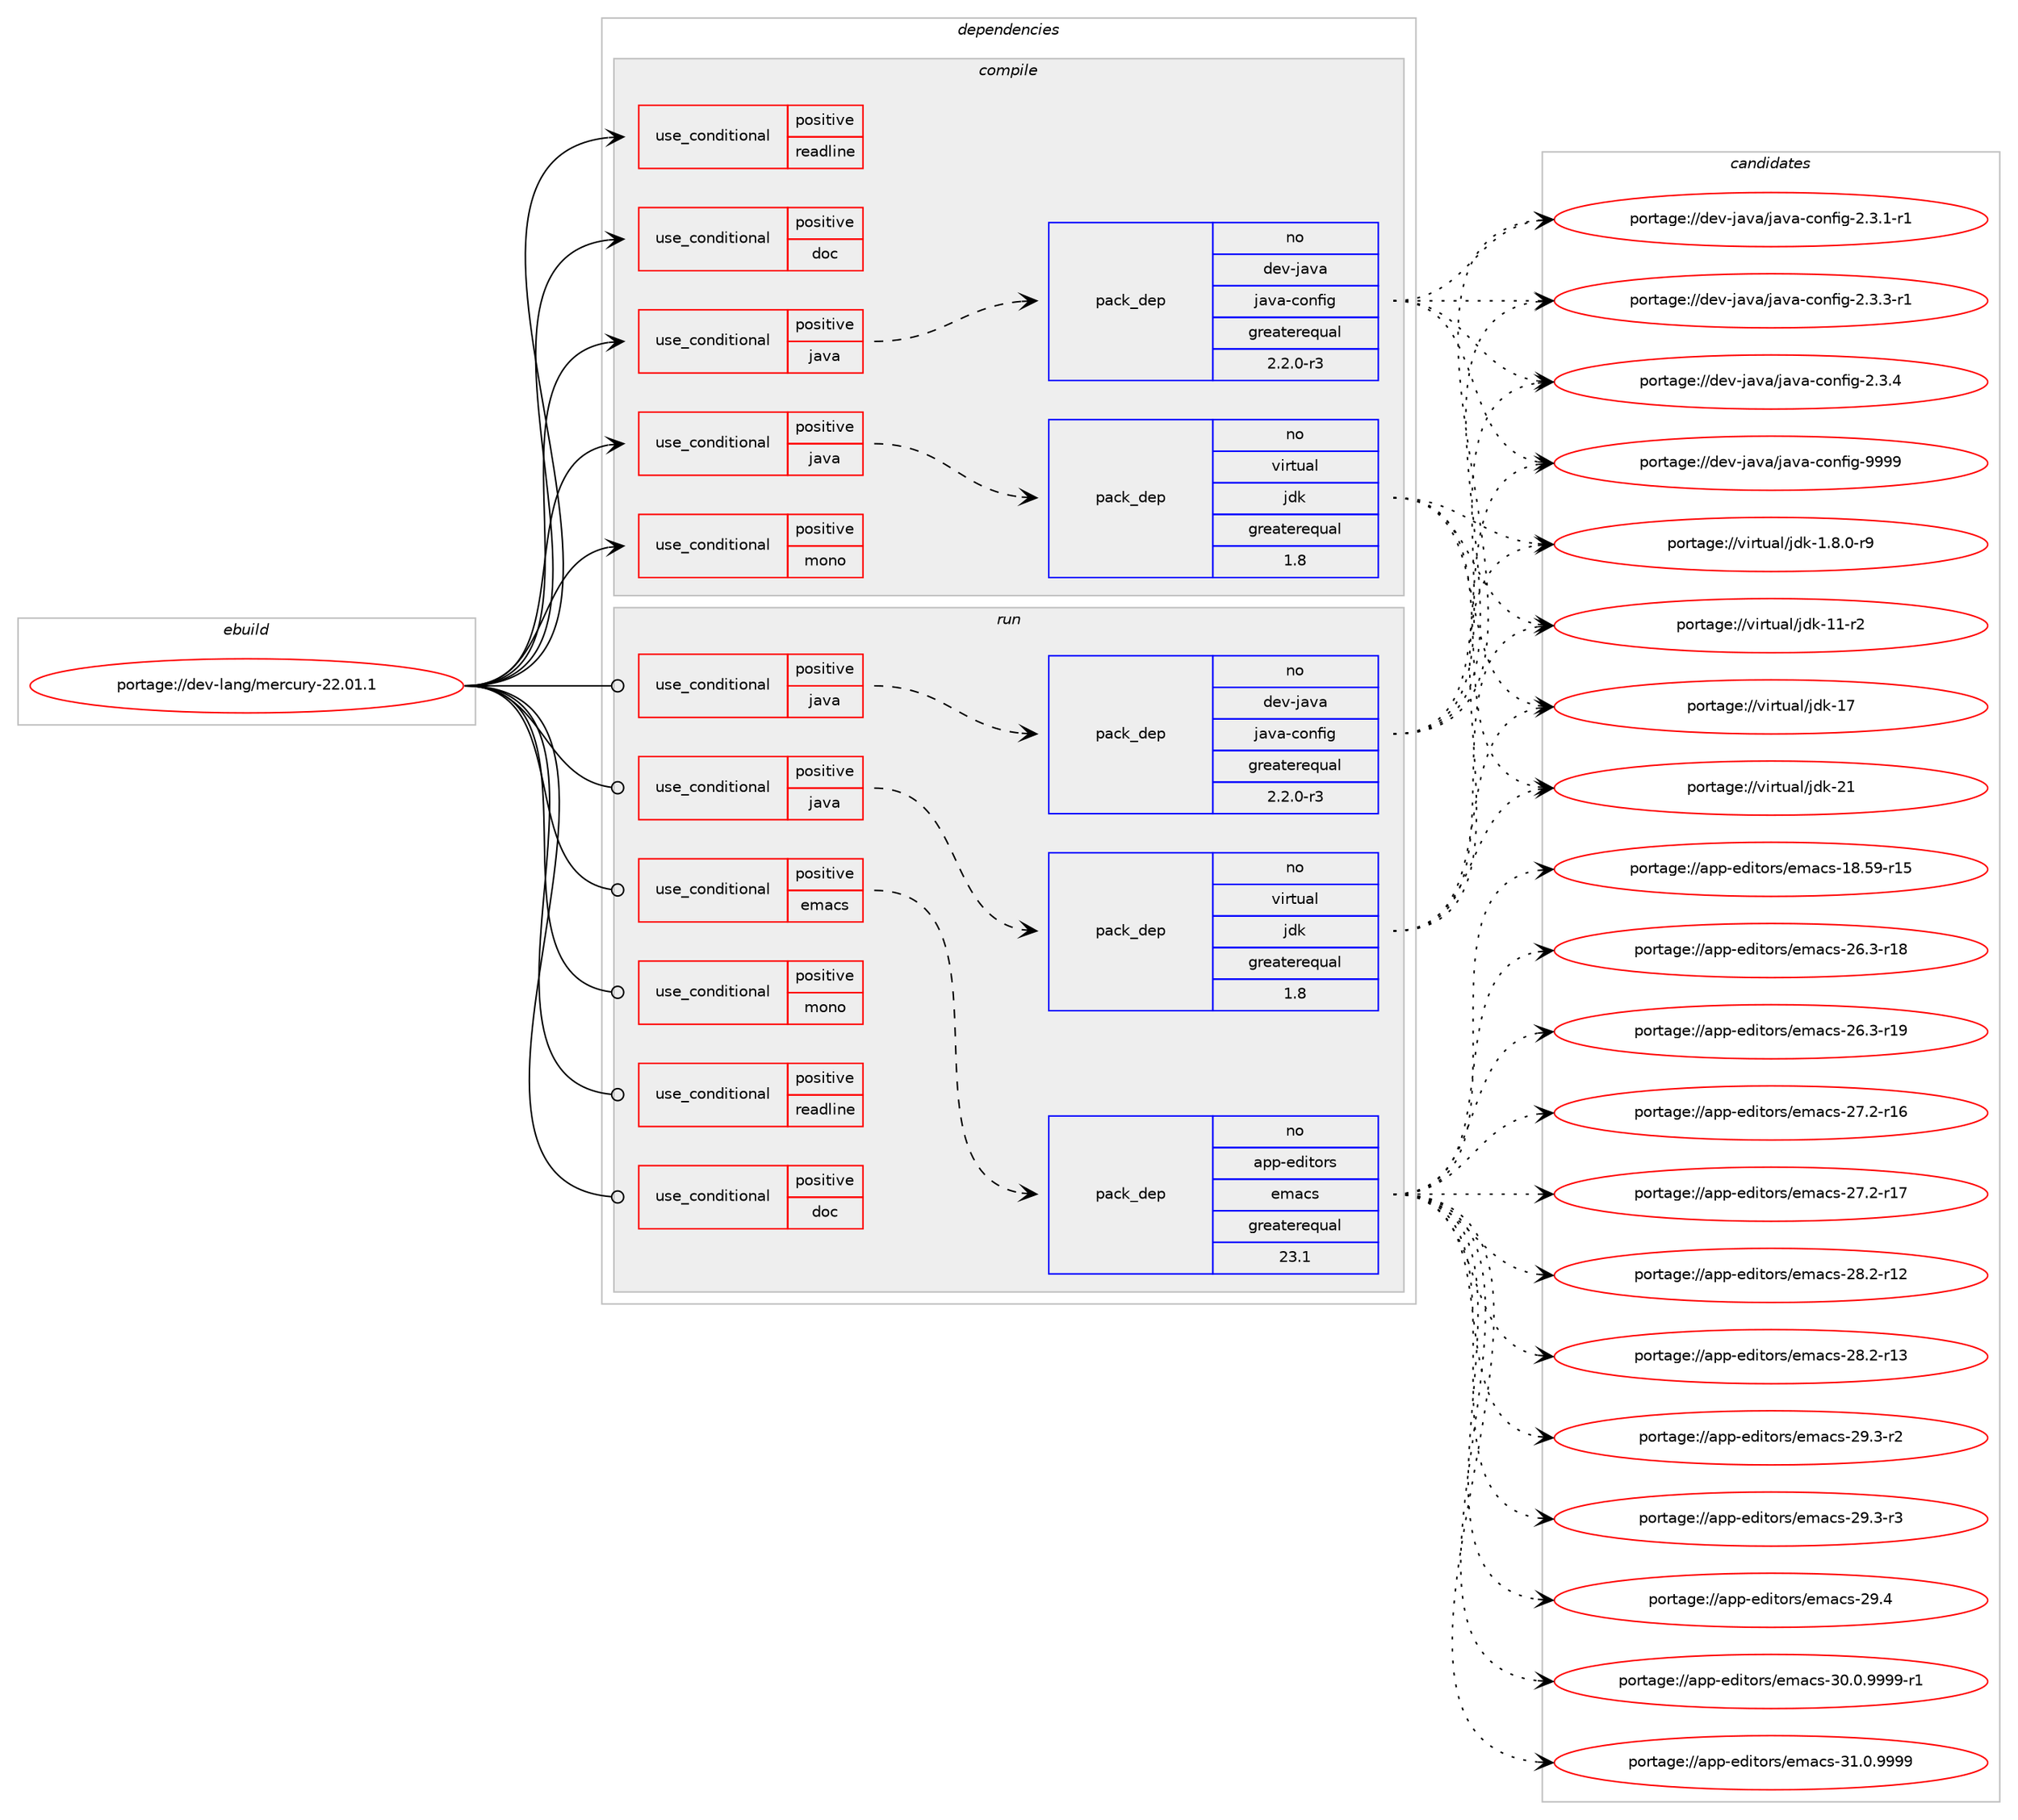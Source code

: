 digraph prolog {

# *************
# Graph options
# *************

newrank=true;
concentrate=true;
compound=true;
graph [rankdir=LR,fontname=Helvetica,fontsize=10,ranksep=1.5];#, ranksep=2.5, nodesep=0.2];
edge  [arrowhead=vee];
node  [fontname=Helvetica,fontsize=10];

# **********
# The ebuild
# **********

subgraph cluster_leftcol {
color=gray;
rank=same;
label=<<i>ebuild</i>>;
id [label="portage://dev-lang/mercury-22.01.1", color=red, width=4, href="../dev-lang/mercury-22.01.1.svg"];
}

# ****************
# The dependencies
# ****************

subgraph cluster_midcol {
color=gray;
label=<<i>dependencies</i>>;
subgraph cluster_compile {
fillcolor="#eeeeee";
style=filled;
label=<<i>compile</i>>;
subgraph cond22429 {
dependency50483 [label=<<TABLE BORDER="0" CELLBORDER="1" CELLSPACING="0" CELLPADDING="4"><TR><TD ROWSPAN="3" CELLPADDING="10">use_conditional</TD></TR><TR><TD>positive</TD></TR><TR><TD>doc</TD></TR></TABLE>>, shape=none, color=red];
# *** BEGIN UNKNOWN DEPENDENCY TYPE (TODO) ***
# dependency50483 -> package_dependency(portage://dev-lang/mercury-22.01.1,install,no,sys-apps,texinfo,none,[,,],[],[])
# *** END UNKNOWN DEPENDENCY TYPE (TODO) ***

}
id:e -> dependency50483:w [weight=20,style="solid",arrowhead="vee"];
subgraph cond22430 {
dependency50484 [label=<<TABLE BORDER="0" CELLBORDER="1" CELLSPACING="0" CELLPADDING="4"><TR><TD ROWSPAN="3" CELLPADDING="10">use_conditional</TD></TR><TR><TD>positive</TD></TR><TR><TD>java</TD></TR></TABLE>>, shape=none, color=red];
subgraph pack27016 {
dependency50485 [label=<<TABLE BORDER="0" CELLBORDER="1" CELLSPACING="0" CELLPADDING="4" WIDTH="220"><TR><TD ROWSPAN="6" CELLPADDING="30">pack_dep</TD></TR><TR><TD WIDTH="110">no</TD></TR><TR><TD>dev-java</TD></TR><TR><TD>java-config</TD></TR><TR><TD>greaterequal</TD></TR><TR><TD>2.2.0-r3</TD></TR></TABLE>>, shape=none, color=blue];
}
dependency50484:e -> dependency50485:w [weight=20,style="dashed",arrowhead="vee"];
}
id:e -> dependency50484:w [weight=20,style="solid",arrowhead="vee"];
subgraph cond22431 {
dependency50486 [label=<<TABLE BORDER="0" CELLBORDER="1" CELLSPACING="0" CELLPADDING="4"><TR><TD ROWSPAN="3" CELLPADDING="10">use_conditional</TD></TR><TR><TD>positive</TD></TR><TR><TD>java</TD></TR></TABLE>>, shape=none, color=red];
subgraph pack27017 {
dependency50487 [label=<<TABLE BORDER="0" CELLBORDER="1" CELLSPACING="0" CELLPADDING="4" WIDTH="220"><TR><TD ROWSPAN="6" CELLPADDING="30">pack_dep</TD></TR><TR><TD WIDTH="110">no</TD></TR><TR><TD>virtual</TD></TR><TR><TD>jdk</TD></TR><TR><TD>greaterequal</TD></TR><TR><TD>1.8</TD></TR></TABLE>>, shape=none, color=blue];
}
dependency50486:e -> dependency50487:w [weight=20,style="dashed",arrowhead="vee"];
}
id:e -> dependency50486:w [weight=20,style="solid",arrowhead="vee"];
subgraph cond22432 {
dependency50488 [label=<<TABLE BORDER="0" CELLBORDER="1" CELLSPACING="0" CELLPADDING="4"><TR><TD ROWSPAN="3" CELLPADDING="10">use_conditional</TD></TR><TR><TD>positive</TD></TR><TR><TD>mono</TD></TR></TABLE>>, shape=none, color=red];
# *** BEGIN UNKNOWN DEPENDENCY TYPE (TODO) ***
# dependency50488 -> package_dependency(portage://dev-lang/mercury-22.01.1,install,no,dev-lang,mono,none,[,,],[],[])
# *** END UNKNOWN DEPENDENCY TYPE (TODO) ***

}
id:e -> dependency50488:w [weight=20,style="solid",arrowhead="vee"];
subgraph cond22433 {
dependency50489 [label=<<TABLE BORDER="0" CELLBORDER="1" CELLSPACING="0" CELLPADDING="4"><TR><TD ROWSPAN="3" CELLPADDING="10">use_conditional</TD></TR><TR><TD>positive</TD></TR><TR><TD>readline</TD></TR></TABLE>>, shape=none, color=red];
# *** BEGIN UNKNOWN DEPENDENCY TYPE (TODO) ***
# dependency50489 -> package_dependency(portage://dev-lang/mercury-22.01.1,install,no,sys-libs,readline,none,[,,],any_same_slot,[])
# *** END UNKNOWN DEPENDENCY TYPE (TODO) ***

}
id:e -> dependency50489:w [weight=20,style="solid",arrowhead="vee"];
# *** BEGIN UNKNOWN DEPENDENCY TYPE (TODO) ***
# id -> package_dependency(portage://dev-lang/mercury-22.01.1,install,no,net-libs,libnsl,none,[,,],[slot(0),equal],[])
# *** END UNKNOWN DEPENDENCY TYPE (TODO) ***

}
subgraph cluster_compileandrun {
fillcolor="#eeeeee";
style=filled;
label=<<i>compile and run</i>>;
}
subgraph cluster_run {
fillcolor="#eeeeee";
style=filled;
label=<<i>run</i>>;
subgraph cond22434 {
dependency50490 [label=<<TABLE BORDER="0" CELLBORDER="1" CELLSPACING="0" CELLPADDING="4"><TR><TD ROWSPAN="3" CELLPADDING="10">use_conditional</TD></TR><TR><TD>positive</TD></TR><TR><TD>doc</TD></TR></TABLE>>, shape=none, color=red];
# *** BEGIN UNKNOWN DEPENDENCY TYPE (TODO) ***
# dependency50490 -> package_dependency(portage://dev-lang/mercury-22.01.1,run,no,sys-apps,texinfo,none,[,,],[],[])
# *** END UNKNOWN DEPENDENCY TYPE (TODO) ***

}
id:e -> dependency50490:w [weight=20,style="solid",arrowhead="odot"];
subgraph cond22435 {
dependency50491 [label=<<TABLE BORDER="0" CELLBORDER="1" CELLSPACING="0" CELLPADDING="4"><TR><TD ROWSPAN="3" CELLPADDING="10">use_conditional</TD></TR><TR><TD>positive</TD></TR><TR><TD>emacs</TD></TR></TABLE>>, shape=none, color=red];
subgraph pack27018 {
dependency50492 [label=<<TABLE BORDER="0" CELLBORDER="1" CELLSPACING="0" CELLPADDING="4" WIDTH="220"><TR><TD ROWSPAN="6" CELLPADDING="30">pack_dep</TD></TR><TR><TD WIDTH="110">no</TD></TR><TR><TD>app-editors</TD></TR><TR><TD>emacs</TD></TR><TR><TD>greaterequal</TD></TR><TR><TD>23.1</TD></TR></TABLE>>, shape=none, color=blue];
}
dependency50491:e -> dependency50492:w [weight=20,style="dashed",arrowhead="vee"];
}
id:e -> dependency50491:w [weight=20,style="solid",arrowhead="odot"];
subgraph cond22436 {
dependency50493 [label=<<TABLE BORDER="0" CELLBORDER="1" CELLSPACING="0" CELLPADDING="4"><TR><TD ROWSPAN="3" CELLPADDING="10">use_conditional</TD></TR><TR><TD>positive</TD></TR><TR><TD>java</TD></TR></TABLE>>, shape=none, color=red];
subgraph pack27019 {
dependency50494 [label=<<TABLE BORDER="0" CELLBORDER="1" CELLSPACING="0" CELLPADDING="4" WIDTH="220"><TR><TD ROWSPAN="6" CELLPADDING="30">pack_dep</TD></TR><TR><TD WIDTH="110">no</TD></TR><TR><TD>dev-java</TD></TR><TR><TD>java-config</TD></TR><TR><TD>greaterequal</TD></TR><TR><TD>2.2.0-r3</TD></TR></TABLE>>, shape=none, color=blue];
}
dependency50493:e -> dependency50494:w [weight=20,style="dashed",arrowhead="vee"];
}
id:e -> dependency50493:w [weight=20,style="solid",arrowhead="odot"];
subgraph cond22437 {
dependency50495 [label=<<TABLE BORDER="0" CELLBORDER="1" CELLSPACING="0" CELLPADDING="4"><TR><TD ROWSPAN="3" CELLPADDING="10">use_conditional</TD></TR><TR><TD>positive</TD></TR><TR><TD>java</TD></TR></TABLE>>, shape=none, color=red];
subgraph pack27020 {
dependency50496 [label=<<TABLE BORDER="0" CELLBORDER="1" CELLSPACING="0" CELLPADDING="4" WIDTH="220"><TR><TD ROWSPAN="6" CELLPADDING="30">pack_dep</TD></TR><TR><TD WIDTH="110">no</TD></TR><TR><TD>virtual</TD></TR><TR><TD>jdk</TD></TR><TR><TD>greaterequal</TD></TR><TR><TD>1.8</TD></TR></TABLE>>, shape=none, color=blue];
}
dependency50495:e -> dependency50496:w [weight=20,style="dashed",arrowhead="vee"];
}
id:e -> dependency50495:w [weight=20,style="solid",arrowhead="odot"];
subgraph cond22438 {
dependency50497 [label=<<TABLE BORDER="0" CELLBORDER="1" CELLSPACING="0" CELLPADDING="4"><TR><TD ROWSPAN="3" CELLPADDING="10">use_conditional</TD></TR><TR><TD>positive</TD></TR><TR><TD>mono</TD></TR></TABLE>>, shape=none, color=red];
# *** BEGIN UNKNOWN DEPENDENCY TYPE (TODO) ***
# dependency50497 -> package_dependency(portage://dev-lang/mercury-22.01.1,run,no,dev-lang,mono,none,[,,],[],[])
# *** END UNKNOWN DEPENDENCY TYPE (TODO) ***

}
id:e -> dependency50497:w [weight=20,style="solid",arrowhead="odot"];
subgraph cond22439 {
dependency50498 [label=<<TABLE BORDER="0" CELLBORDER="1" CELLSPACING="0" CELLPADDING="4"><TR><TD ROWSPAN="3" CELLPADDING="10">use_conditional</TD></TR><TR><TD>positive</TD></TR><TR><TD>readline</TD></TR></TABLE>>, shape=none, color=red];
# *** BEGIN UNKNOWN DEPENDENCY TYPE (TODO) ***
# dependency50498 -> package_dependency(portage://dev-lang/mercury-22.01.1,run,no,sys-libs,readline,none,[,,],any_same_slot,[])
# *** END UNKNOWN DEPENDENCY TYPE (TODO) ***

}
id:e -> dependency50498:w [weight=20,style="solid",arrowhead="odot"];
# *** BEGIN UNKNOWN DEPENDENCY TYPE (TODO) ***
# id -> package_dependency(portage://dev-lang/mercury-22.01.1,run,no,net-libs,libnsl,none,[,,],[slot(0),equal],[])
# *** END UNKNOWN DEPENDENCY TYPE (TODO) ***

}
}

# **************
# The candidates
# **************

subgraph cluster_choices {
rank=same;
color=gray;
label=<<i>candidates</i>>;

subgraph choice27016 {
color=black;
nodesep=1;
choice10010111845106971189747106971189745991111101021051034550465146494511449 [label="portage://dev-java/java-config-2.3.1-r1", color=red, width=4,href="../dev-java/java-config-2.3.1-r1.svg"];
choice10010111845106971189747106971189745991111101021051034550465146514511449 [label="portage://dev-java/java-config-2.3.3-r1", color=red, width=4,href="../dev-java/java-config-2.3.3-r1.svg"];
choice1001011184510697118974710697118974599111110102105103455046514652 [label="portage://dev-java/java-config-2.3.4", color=red, width=4,href="../dev-java/java-config-2.3.4.svg"];
choice10010111845106971189747106971189745991111101021051034557575757 [label="portage://dev-java/java-config-9999", color=red, width=4,href="../dev-java/java-config-9999.svg"];
dependency50485:e -> choice10010111845106971189747106971189745991111101021051034550465146494511449:w [style=dotted,weight="100"];
dependency50485:e -> choice10010111845106971189747106971189745991111101021051034550465146514511449:w [style=dotted,weight="100"];
dependency50485:e -> choice1001011184510697118974710697118974599111110102105103455046514652:w [style=dotted,weight="100"];
dependency50485:e -> choice10010111845106971189747106971189745991111101021051034557575757:w [style=dotted,weight="100"];
}
subgraph choice27017 {
color=black;
nodesep=1;
choice11810511411611797108471061001074549465646484511457 [label="portage://virtual/jdk-1.8.0-r9", color=red, width=4,href="../virtual/jdk-1.8.0-r9.svg"];
choice11810511411611797108471061001074549494511450 [label="portage://virtual/jdk-11-r2", color=red, width=4,href="../virtual/jdk-11-r2.svg"];
choice1181051141161179710847106100107454955 [label="portage://virtual/jdk-17", color=red, width=4,href="../virtual/jdk-17.svg"];
choice1181051141161179710847106100107455049 [label="portage://virtual/jdk-21", color=red, width=4,href="../virtual/jdk-21.svg"];
dependency50487:e -> choice11810511411611797108471061001074549465646484511457:w [style=dotted,weight="100"];
dependency50487:e -> choice11810511411611797108471061001074549494511450:w [style=dotted,weight="100"];
dependency50487:e -> choice1181051141161179710847106100107454955:w [style=dotted,weight="100"];
dependency50487:e -> choice1181051141161179710847106100107455049:w [style=dotted,weight="100"];
}
subgraph choice27018 {
color=black;
nodesep=1;
choice9711211245101100105116111114115471011099799115454956465357451144953 [label="portage://app-editors/emacs-18.59-r15", color=red, width=4,href="../app-editors/emacs-18.59-r15.svg"];
choice97112112451011001051161111141154710110997991154550544651451144956 [label="portage://app-editors/emacs-26.3-r18", color=red, width=4,href="../app-editors/emacs-26.3-r18.svg"];
choice97112112451011001051161111141154710110997991154550544651451144957 [label="portage://app-editors/emacs-26.3-r19", color=red, width=4,href="../app-editors/emacs-26.3-r19.svg"];
choice97112112451011001051161111141154710110997991154550554650451144954 [label="portage://app-editors/emacs-27.2-r16", color=red, width=4,href="../app-editors/emacs-27.2-r16.svg"];
choice97112112451011001051161111141154710110997991154550554650451144955 [label="portage://app-editors/emacs-27.2-r17", color=red, width=4,href="../app-editors/emacs-27.2-r17.svg"];
choice97112112451011001051161111141154710110997991154550564650451144950 [label="portage://app-editors/emacs-28.2-r12", color=red, width=4,href="../app-editors/emacs-28.2-r12.svg"];
choice97112112451011001051161111141154710110997991154550564650451144951 [label="portage://app-editors/emacs-28.2-r13", color=red, width=4,href="../app-editors/emacs-28.2-r13.svg"];
choice971121124510110010511611111411547101109979911545505746514511450 [label="portage://app-editors/emacs-29.3-r2", color=red, width=4,href="../app-editors/emacs-29.3-r2.svg"];
choice971121124510110010511611111411547101109979911545505746514511451 [label="portage://app-editors/emacs-29.3-r3", color=red, width=4,href="../app-editors/emacs-29.3-r3.svg"];
choice97112112451011001051161111141154710110997991154550574652 [label="portage://app-editors/emacs-29.4", color=red, width=4,href="../app-editors/emacs-29.4.svg"];
choice9711211245101100105116111114115471011099799115455148464846575757574511449 [label="portage://app-editors/emacs-30.0.9999-r1", color=red, width=4,href="../app-editors/emacs-30.0.9999-r1.svg"];
choice971121124510110010511611111411547101109979911545514946484657575757 [label="portage://app-editors/emacs-31.0.9999", color=red, width=4,href="../app-editors/emacs-31.0.9999.svg"];
dependency50492:e -> choice9711211245101100105116111114115471011099799115454956465357451144953:w [style=dotted,weight="100"];
dependency50492:e -> choice97112112451011001051161111141154710110997991154550544651451144956:w [style=dotted,weight="100"];
dependency50492:e -> choice97112112451011001051161111141154710110997991154550544651451144957:w [style=dotted,weight="100"];
dependency50492:e -> choice97112112451011001051161111141154710110997991154550554650451144954:w [style=dotted,weight="100"];
dependency50492:e -> choice97112112451011001051161111141154710110997991154550554650451144955:w [style=dotted,weight="100"];
dependency50492:e -> choice97112112451011001051161111141154710110997991154550564650451144950:w [style=dotted,weight="100"];
dependency50492:e -> choice97112112451011001051161111141154710110997991154550564650451144951:w [style=dotted,weight="100"];
dependency50492:e -> choice971121124510110010511611111411547101109979911545505746514511450:w [style=dotted,weight="100"];
dependency50492:e -> choice971121124510110010511611111411547101109979911545505746514511451:w [style=dotted,weight="100"];
dependency50492:e -> choice97112112451011001051161111141154710110997991154550574652:w [style=dotted,weight="100"];
dependency50492:e -> choice9711211245101100105116111114115471011099799115455148464846575757574511449:w [style=dotted,weight="100"];
dependency50492:e -> choice971121124510110010511611111411547101109979911545514946484657575757:w [style=dotted,weight="100"];
}
subgraph choice27019 {
color=black;
nodesep=1;
choice10010111845106971189747106971189745991111101021051034550465146494511449 [label="portage://dev-java/java-config-2.3.1-r1", color=red, width=4,href="../dev-java/java-config-2.3.1-r1.svg"];
choice10010111845106971189747106971189745991111101021051034550465146514511449 [label="portage://dev-java/java-config-2.3.3-r1", color=red, width=4,href="../dev-java/java-config-2.3.3-r1.svg"];
choice1001011184510697118974710697118974599111110102105103455046514652 [label="portage://dev-java/java-config-2.3.4", color=red, width=4,href="../dev-java/java-config-2.3.4.svg"];
choice10010111845106971189747106971189745991111101021051034557575757 [label="portage://dev-java/java-config-9999", color=red, width=4,href="../dev-java/java-config-9999.svg"];
dependency50494:e -> choice10010111845106971189747106971189745991111101021051034550465146494511449:w [style=dotted,weight="100"];
dependency50494:e -> choice10010111845106971189747106971189745991111101021051034550465146514511449:w [style=dotted,weight="100"];
dependency50494:e -> choice1001011184510697118974710697118974599111110102105103455046514652:w [style=dotted,weight="100"];
dependency50494:e -> choice10010111845106971189747106971189745991111101021051034557575757:w [style=dotted,weight="100"];
}
subgraph choice27020 {
color=black;
nodesep=1;
choice11810511411611797108471061001074549465646484511457 [label="portage://virtual/jdk-1.8.0-r9", color=red, width=4,href="../virtual/jdk-1.8.0-r9.svg"];
choice11810511411611797108471061001074549494511450 [label="portage://virtual/jdk-11-r2", color=red, width=4,href="../virtual/jdk-11-r2.svg"];
choice1181051141161179710847106100107454955 [label="portage://virtual/jdk-17", color=red, width=4,href="../virtual/jdk-17.svg"];
choice1181051141161179710847106100107455049 [label="portage://virtual/jdk-21", color=red, width=4,href="../virtual/jdk-21.svg"];
dependency50496:e -> choice11810511411611797108471061001074549465646484511457:w [style=dotted,weight="100"];
dependency50496:e -> choice11810511411611797108471061001074549494511450:w [style=dotted,weight="100"];
dependency50496:e -> choice1181051141161179710847106100107454955:w [style=dotted,weight="100"];
dependency50496:e -> choice1181051141161179710847106100107455049:w [style=dotted,weight="100"];
}
}

}
